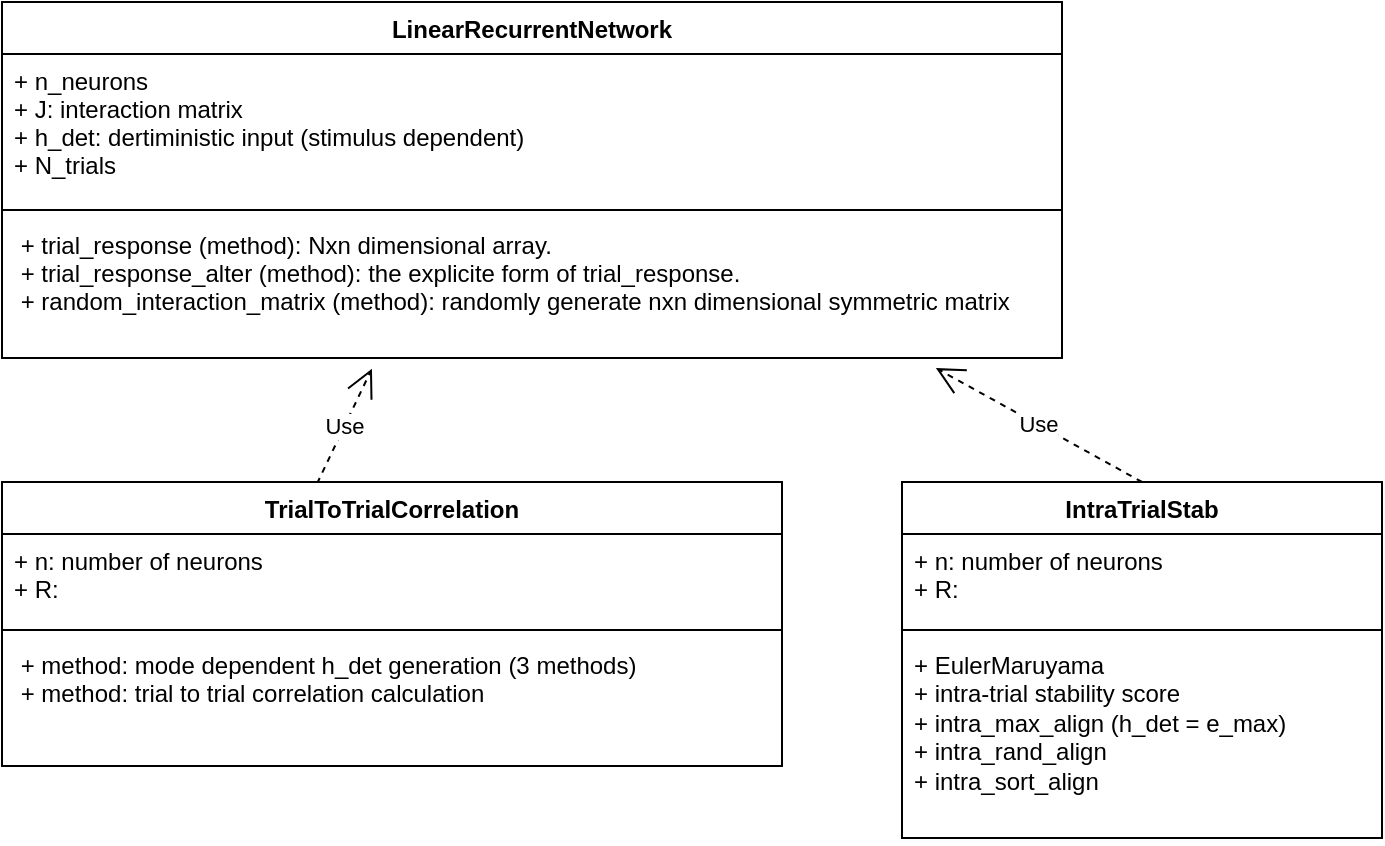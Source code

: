 <mxfile version="21.3.7" type="github">
  <diagram id="dGOGpCLeey213xIE_ilE" name="Page-1">
    <mxGraphModel dx="737" dy="401" grid="1" gridSize="10" guides="1" tooltips="1" connect="1" arrows="1" fold="1" page="1" pageScale="1" pageWidth="827" pageHeight="1169" math="0" shadow="0">
      <root>
        <mxCell id="0" />
        <mxCell id="1" parent="0" />
        <mxCell id="rlB1_ra6VnP8-Edz8Y6e-7" value="LinearRecurrentNetwork" style="swimlane;fontStyle=1;align=center;verticalAlign=top;childLayout=stackLayout;horizontal=1;startSize=26;horizontalStack=0;resizeParent=1;resizeParentMax=0;resizeLast=0;collapsible=1;marginBottom=0;" parent="1" vertex="1">
          <mxGeometry x="20" y="10" width="530" height="178" as="geometry" />
        </mxCell>
        <mxCell id="rlB1_ra6VnP8-Edz8Y6e-8" value="+ n_neurons&#xa;+ J: interaction matrix&#xa;+ h_det: dertiministic input (stimulus dependent)&#xa;+ N_trials" style="text;strokeColor=none;fillColor=none;align=left;verticalAlign=top;spacingLeft=4;spacingRight=4;overflow=hidden;rotatable=0;points=[[0,0.5],[1,0.5]];portConstraint=eastwest;" parent="rlB1_ra6VnP8-Edz8Y6e-7" vertex="1">
          <mxGeometry y="26" width="530" height="74" as="geometry" />
        </mxCell>
        <mxCell id="rlB1_ra6VnP8-Edz8Y6e-9" value="" style="line;strokeWidth=1;fillColor=none;align=left;verticalAlign=middle;spacingTop=-1;spacingLeft=3;spacingRight=3;rotatable=0;labelPosition=right;points=[];portConstraint=eastwest;" parent="rlB1_ra6VnP8-Edz8Y6e-7" vertex="1">
          <mxGeometry y="100" width="530" height="8" as="geometry" />
        </mxCell>
        <mxCell id="rlB1_ra6VnP8-Edz8Y6e-10" value=" + trial_response (method): Nxn dimensional array.&#xa; + trial_response_alter (method): the explicite form of trial_response.&#xa; + random_interaction_matrix (method): randomly generate nxn dimensional symmetric matrix &#xa; " style="text;strokeColor=none;fillColor=none;align=left;verticalAlign=top;spacingLeft=4;spacingRight=4;overflow=hidden;rotatable=0;points=[[0,0.5],[1,0.5]];portConstraint=eastwest;" parent="rlB1_ra6VnP8-Edz8Y6e-7" vertex="1">
          <mxGeometry y="108" width="530" height="70" as="geometry" />
        </mxCell>
        <mxCell id="rlB1_ra6VnP8-Edz8Y6e-13" value="Use" style="endArrow=open;endSize=12;dashed=1;html=1;rounded=0;entryX=0.349;entryY=1.076;entryDx=0;entryDy=0;entryPerimeter=0;exitX=0.404;exitY=0.005;exitDx=0;exitDy=0;exitPerimeter=0;" parent="1" source="rlB1_ra6VnP8-Edz8Y6e-14" target="rlB1_ra6VnP8-Edz8Y6e-10" edge="1">
          <mxGeometry width="160" relative="1" as="geometry">
            <mxPoint x="209" y="400" as="sourcePoint" />
            <mxPoint x="500" y="370" as="targetPoint" />
          </mxGeometry>
        </mxCell>
        <mxCell id="rlB1_ra6VnP8-Edz8Y6e-14" value="TrialToTrialCorrelation" style="swimlane;fontStyle=1;align=center;verticalAlign=top;childLayout=stackLayout;horizontal=1;startSize=26;horizontalStack=0;resizeParent=1;resizeParentMax=0;resizeLast=0;collapsible=1;marginBottom=0;" parent="1" vertex="1">
          <mxGeometry x="20" y="250" width="390" height="142" as="geometry" />
        </mxCell>
        <mxCell id="rlB1_ra6VnP8-Edz8Y6e-15" value="+ n: number of neurons&#xa;+ R: " style="text;strokeColor=none;fillColor=none;align=left;verticalAlign=top;spacingLeft=4;spacingRight=4;overflow=hidden;rotatable=0;points=[[0,0.5],[1,0.5]];portConstraint=eastwest;" parent="rlB1_ra6VnP8-Edz8Y6e-14" vertex="1">
          <mxGeometry y="26" width="390" height="44" as="geometry" />
        </mxCell>
        <mxCell id="rlB1_ra6VnP8-Edz8Y6e-16" value="" style="line;strokeWidth=1;fillColor=none;align=left;verticalAlign=middle;spacingTop=-1;spacingLeft=3;spacingRight=3;rotatable=0;labelPosition=right;points=[];portConstraint=eastwest;" parent="rlB1_ra6VnP8-Edz8Y6e-14" vertex="1">
          <mxGeometry y="70" width="390" height="8" as="geometry" />
        </mxCell>
        <mxCell id="rlB1_ra6VnP8-Edz8Y6e-17" value=" + method: mode dependent h_det generation (3 methods)&#xa; + method: trial to trial correlation calculation" style="text;strokeColor=none;fillColor=none;align=left;verticalAlign=top;spacingLeft=4;spacingRight=4;overflow=hidden;rotatable=0;points=[[0,0.5],[1,0.5]];portConstraint=eastwest;" parent="rlB1_ra6VnP8-Edz8Y6e-14" vertex="1">
          <mxGeometry y="78" width="390" height="64" as="geometry" />
        </mxCell>
        <mxCell id="5Ww3l1jQiTz27_lDTmvw-5" value="IntraTrialStab" style="swimlane;fontStyle=1;align=center;verticalAlign=top;childLayout=stackLayout;horizontal=1;startSize=26;horizontalStack=0;resizeParent=1;resizeParentMax=0;resizeLast=0;collapsible=1;marginBottom=0;whiteSpace=wrap;html=1;" vertex="1" parent="1">
          <mxGeometry x="470" y="250" width="240" height="178" as="geometry" />
        </mxCell>
        <mxCell id="5Ww3l1jQiTz27_lDTmvw-6" value="+ n: number of neurons&lt;br&gt;+ R:&amp;nbsp;" style="text;strokeColor=none;fillColor=none;align=left;verticalAlign=top;spacingLeft=4;spacingRight=4;overflow=hidden;rotatable=0;points=[[0,0.5],[1,0.5]];portConstraint=eastwest;whiteSpace=wrap;html=1;" vertex="1" parent="5Ww3l1jQiTz27_lDTmvw-5">
          <mxGeometry y="26" width="240" height="44" as="geometry" />
        </mxCell>
        <mxCell id="5Ww3l1jQiTz27_lDTmvw-7" value="" style="line;strokeWidth=1;fillColor=none;align=left;verticalAlign=middle;spacingTop=-1;spacingLeft=3;spacingRight=3;rotatable=0;labelPosition=right;points=[];portConstraint=eastwest;strokeColor=inherit;" vertex="1" parent="5Ww3l1jQiTz27_lDTmvw-5">
          <mxGeometry y="70" width="240" height="8" as="geometry" />
        </mxCell>
        <mxCell id="5Ww3l1jQiTz27_lDTmvw-8" value="+ EulerMaruyama&lt;br&gt;+ intra-trial stability score&lt;br&gt;+ intra_max_align (h_det = e_max)&lt;br&gt;+ intra_rand_align&lt;br&gt;+ intra_sort_align&amp;nbsp;" style="text;strokeColor=none;fillColor=none;align=left;verticalAlign=top;spacingLeft=4;spacingRight=4;overflow=hidden;rotatable=0;points=[[0,0.5],[1,0.5]];portConstraint=eastwest;whiteSpace=wrap;html=1;" vertex="1" parent="5Ww3l1jQiTz27_lDTmvw-5">
          <mxGeometry y="78" width="240" height="100" as="geometry" />
        </mxCell>
        <mxCell id="5Ww3l1jQiTz27_lDTmvw-11" value="Use" style="endArrow=open;endSize=12;dashed=1;html=1;rounded=0;entryX=0.881;entryY=1.072;entryDx=0;entryDy=0;entryPerimeter=0;exitX=0.5;exitY=0;exitDx=0;exitDy=0;" edge="1" parent="1" source="5Ww3l1jQiTz27_lDTmvw-5" target="rlB1_ra6VnP8-Edz8Y6e-10">
          <mxGeometry width="160" relative="1" as="geometry">
            <mxPoint x="387" y="250" as="sourcePoint" />
            <mxPoint x="414" y="192" as="targetPoint" />
          </mxGeometry>
        </mxCell>
      </root>
    </mxGraphModel>
  </diagram>
</mxfile>
